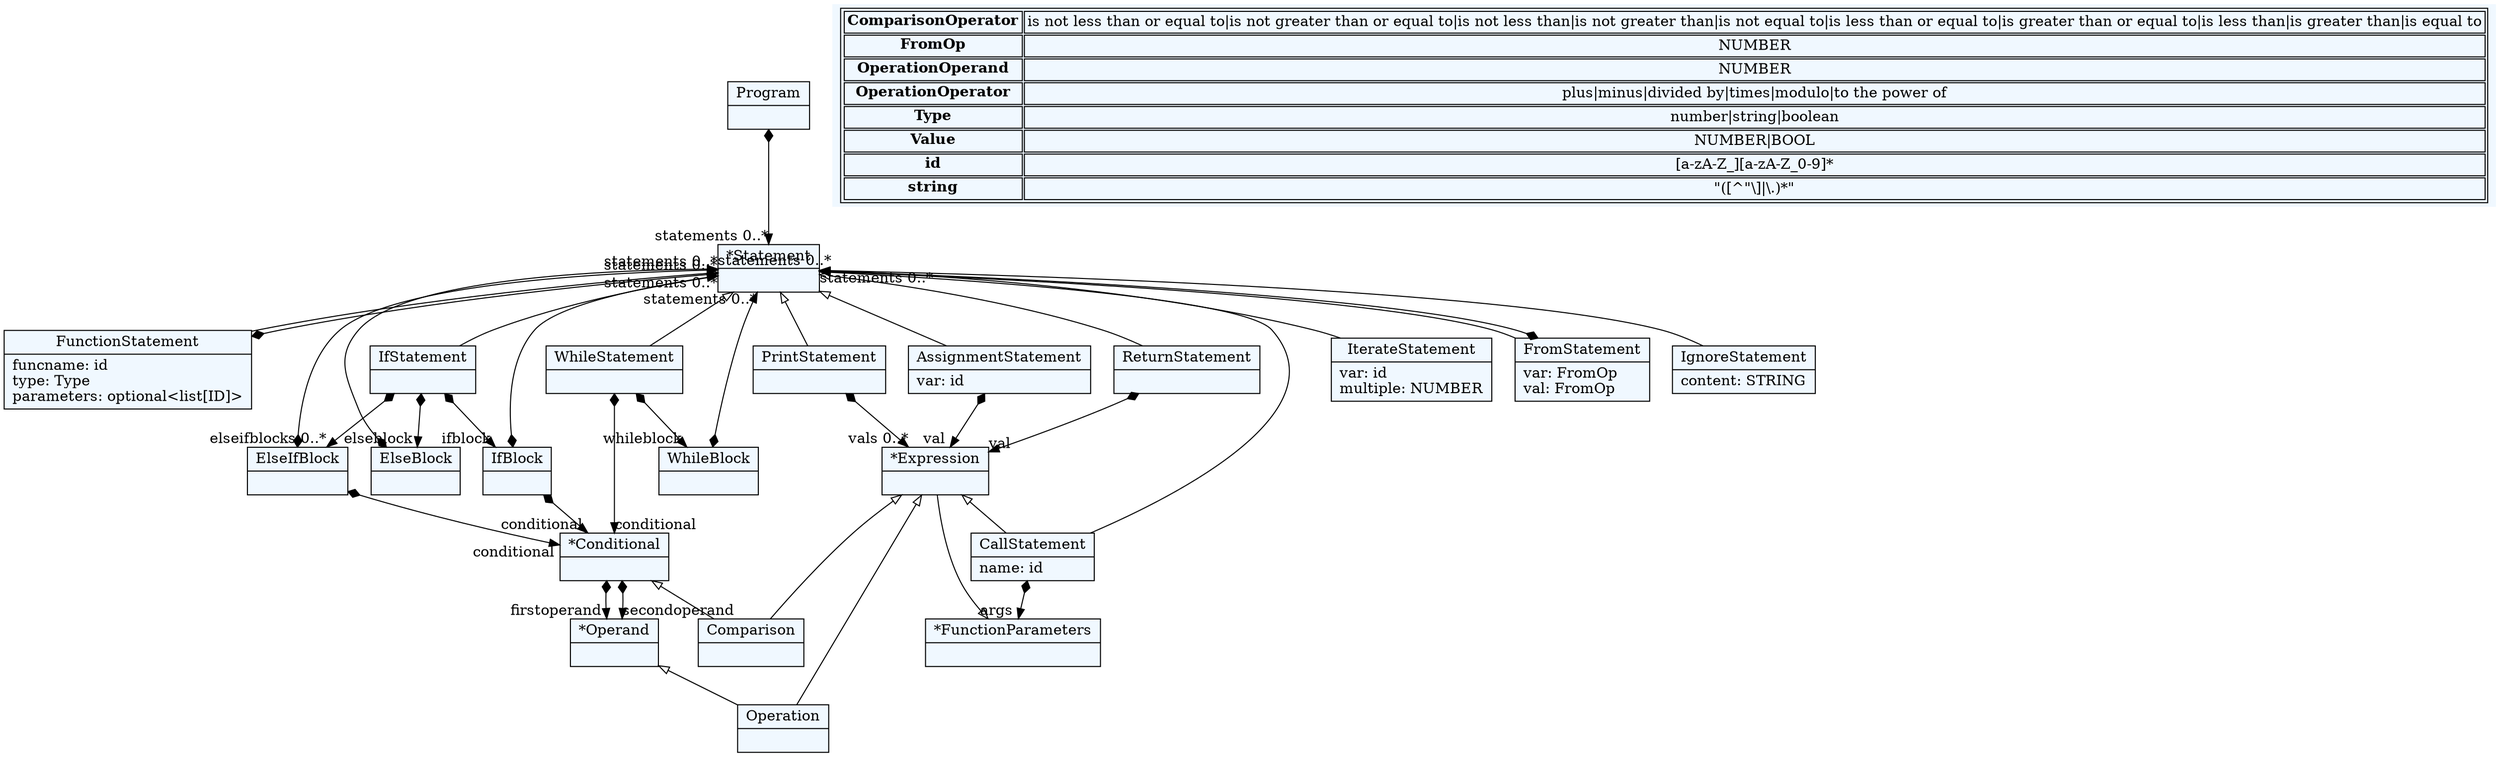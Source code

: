 
    digraph textX {
    fontname = "Bitstream Vera Sans"
    fontsize = 8
    node[
        shape=record,
        style=filled,
        fillcolor=aliceblue
    ]
    nodesep = 0.3
    edge[dir=black,arrowtail=empty]


1925773553552[ label="{Program|}"]

1925774067984[ label="{*Statement|}"]

1925774068304[ label="{FunctionStatement|funcname: id\ltype: Type\lparameters: optional\<list[ID]\>\l}"]

1925773758096[ label="{ReturnStatement|}"]

1925773521360[ label="{CallStatement|name: id\l}"]

1925773680416[ label="{*FunctionParameters|}"]

1925773682864[ label="{PrintStatement|}"]

1925773904464[ label="{AssignmentStatement|var: id\l}"]

1925773903440[ label="{IterateStatement|var: id\lmultiple: NUMBER\l}"]

1925773212752[ label="{*Expression|}"]

1925773179184[ label="{IfStatement|}"]

1925773180528[ label="{IfBlock|}"]

1925773792208[ label="{ElseIfBlock|}"]

1925767557776[ label="{ElseBlock|}"]

1925773869328[ label="{WhileStatement|}"]

1925773533696[ label="{WhileBlock|}"]

1925773535456[ label="{FromStatement|var: FromOp\lval: FromOp\l}"]

1925774206736[ label="{*Conditional|}"]

1925773109168[ label="{Comparison|}"]

1925773971920[ label="{Operation|}"]

1925774221776[ label="{*Operand|}"]

1925774222288[ label="{IgnoreStatement|content: STRING\l}"]



1925773553552 -> 1925774067984[arrowtail=diamond, dir=both, headlabel="statements 0..*"]
1925774067984 -> 1925773682864 [dir=back]
1925774067984 -> 1925773904464 [dir=back]
1925774067984 -> 1925773179184 [dir=back]
1925774067984 -> 1925773869328 [dir=back]
1925774067984 -> 1925773903440 [dir=back]
1925774067984 -> 1925773535456 [dir=back]
1925774067984 -> 1925774222288 [dir=back]
1925774067984 -> 1925774068304 [dir=back]
1925774067984 -> 1925773521360 [dir=back]
1925774067984 -> 1925773758096 [dir=back]
1925774068304 -> 1925774067984[arrowtail=diamond, dir=both, headlabel="statements 0..*"]
1925773758096 -> 1925773212752[arrowtail=diamond, dir=both, headlabel="val "]
1925773521360 -> 1925773680416[arrowtail=diamond, dir=both, headlabel="args "]
1925773680416 -> 1925773212752 [dir=back]
1925773682864 -> 1925773212752[arrowtail=diamond, dir=both, headlabel="vals 0..*"]
1925773904464 -> 1925773212752[arrowtail=diamond, dir=both, headlabel="val "]
1925773212752 -> 1925773521360 [dir=back]
1925773212752 -> 1925773109168 [dir=back]
1925773212752 -> 1925773971920 [dir=back]
1925773179184 -> 1925773180528[arrowtail=diamond, dir=both, headlabel="ifblock "]
1925773179184 -> 1925773792208[arrowtail=diamond, dir=both, headlabel="elseifblocks 0..*"]
1925773179184 -> 1925767557776[arrowtail=diamond, dir=both, headlabel="elseblock "]
1925773180528 -> 1925774206736[arrowtail=diamond, dir=both, headlabel="conditional "]
1925773180528 -> 1925774067984[arrowtail=diamond, dir=both, headlabel="statements 0..*"]
1925773792208 -> 1925774206736[arrowtail=diamond, dir=both, headlabel="conditional "]
1925773792208 -> 1925774067984[arrowtail=diamond, dir=both, headlabel="statements 0..*"]
1925767557776 -> 1925774067984[arrowtail=diamond, dir=both, headlabel="statements 0..*"]
1925773869328 -> 1925774206736[arrowtail=diamond, dir=both, headlabel="conditional "]
1925773869328 -> 1925773533696[arrowtail=diamond, dir=both, headlabel="whileblock "]
1925773533696 -> 1925774067984[arrowtail=diamond, dir=both, headlabel="statements 0..*"]
1925773535456 -> 1925774067984[arrowtail=diamond, dir=both, headlabel="statements 0..*"]
1925774206736 -> 1925774221776[arrowtail=diamond, dir=both, headlabel="firstoperand "]
1925774206736 -> 1925774221776[arrowtail=diamond, dir=both, headlabel="secondoperand "]
1925774206736 -> 1925773109168 [dir=back]
1925774221776 -> 1925773971920 [dir=back]
match_rules [ shape=plaintext, label=< <table>
	<tr>
		<td><b>ComparisonOperator</b></td><td>is not less than or equal to|is not greater than or equal to|is not less than|is not greater than|is not equal to|is less than or equal to|is greater than or equal to|is less than|is greater than|is equal to</td>
	</tr>
	<tr>
		<td><b>FromOp</b></td><td>NUMBER</td>
	</tr>
	<tr>
		<td><b>OperationOperand</b></td><td>NUMBER</td>
	</tr>
	<tr>
		<td><b>OperationOperator</b></td><td>plus|minus|divided by|times|modulo|to the power of</td>
	</tr>
	<tr>
		<td><b>Type</b></td><td>number|string|boolean</td>
	</tr>
	<tr>
		<td><b>Value</b></td><td>NUMBER|BOOL</td>
	</tr>
	<tr>
		<td><b>id</b></td><td>[a-zA-Z_][a-zA-Z_0-9]*</td>
	</tr>
	<tr>
		<td><b>string</b></td><td>&quot;([^&quot;\\]|\\.)*&quot;</td>
	</tr>
</table> >]


}
